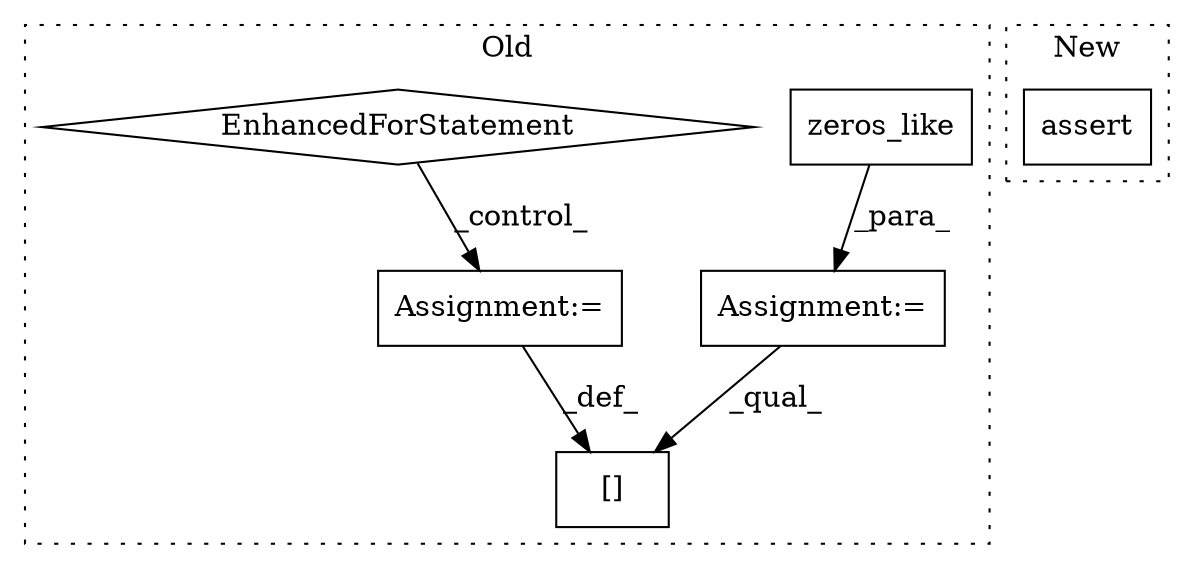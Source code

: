 digraph G {
subgraph cluster0 {
1 [label="zeros_like" a="32" s="13907,13926" l="11,1" shape="box"];
3 [label="Assignment:=" a="7" s="13888" l="1" shape="box"];
4 [label="[]" a="2" s="14036,14046" l="9,1" shape="box"];
5 [label="Assignment:=" a="7" s="14047" l="1" shape="box"];
6 [label="EnhancedForStatement" a="70" s="13937,14022" l="61,2" shape="diamond"];
label = "Old";
style="dotted";
}
subgraph cluster1 {
2 [label="assert" a="32" s="13351,13446" l="15,2" shape="box"];
label = "New";
style="dotted";
}
1 -> 3 [label="_para_"];
3 -> 4 [label="_qual_"];
5 -> 4 [label="_def_"];
6 -> 5 [label="_control_"];
}